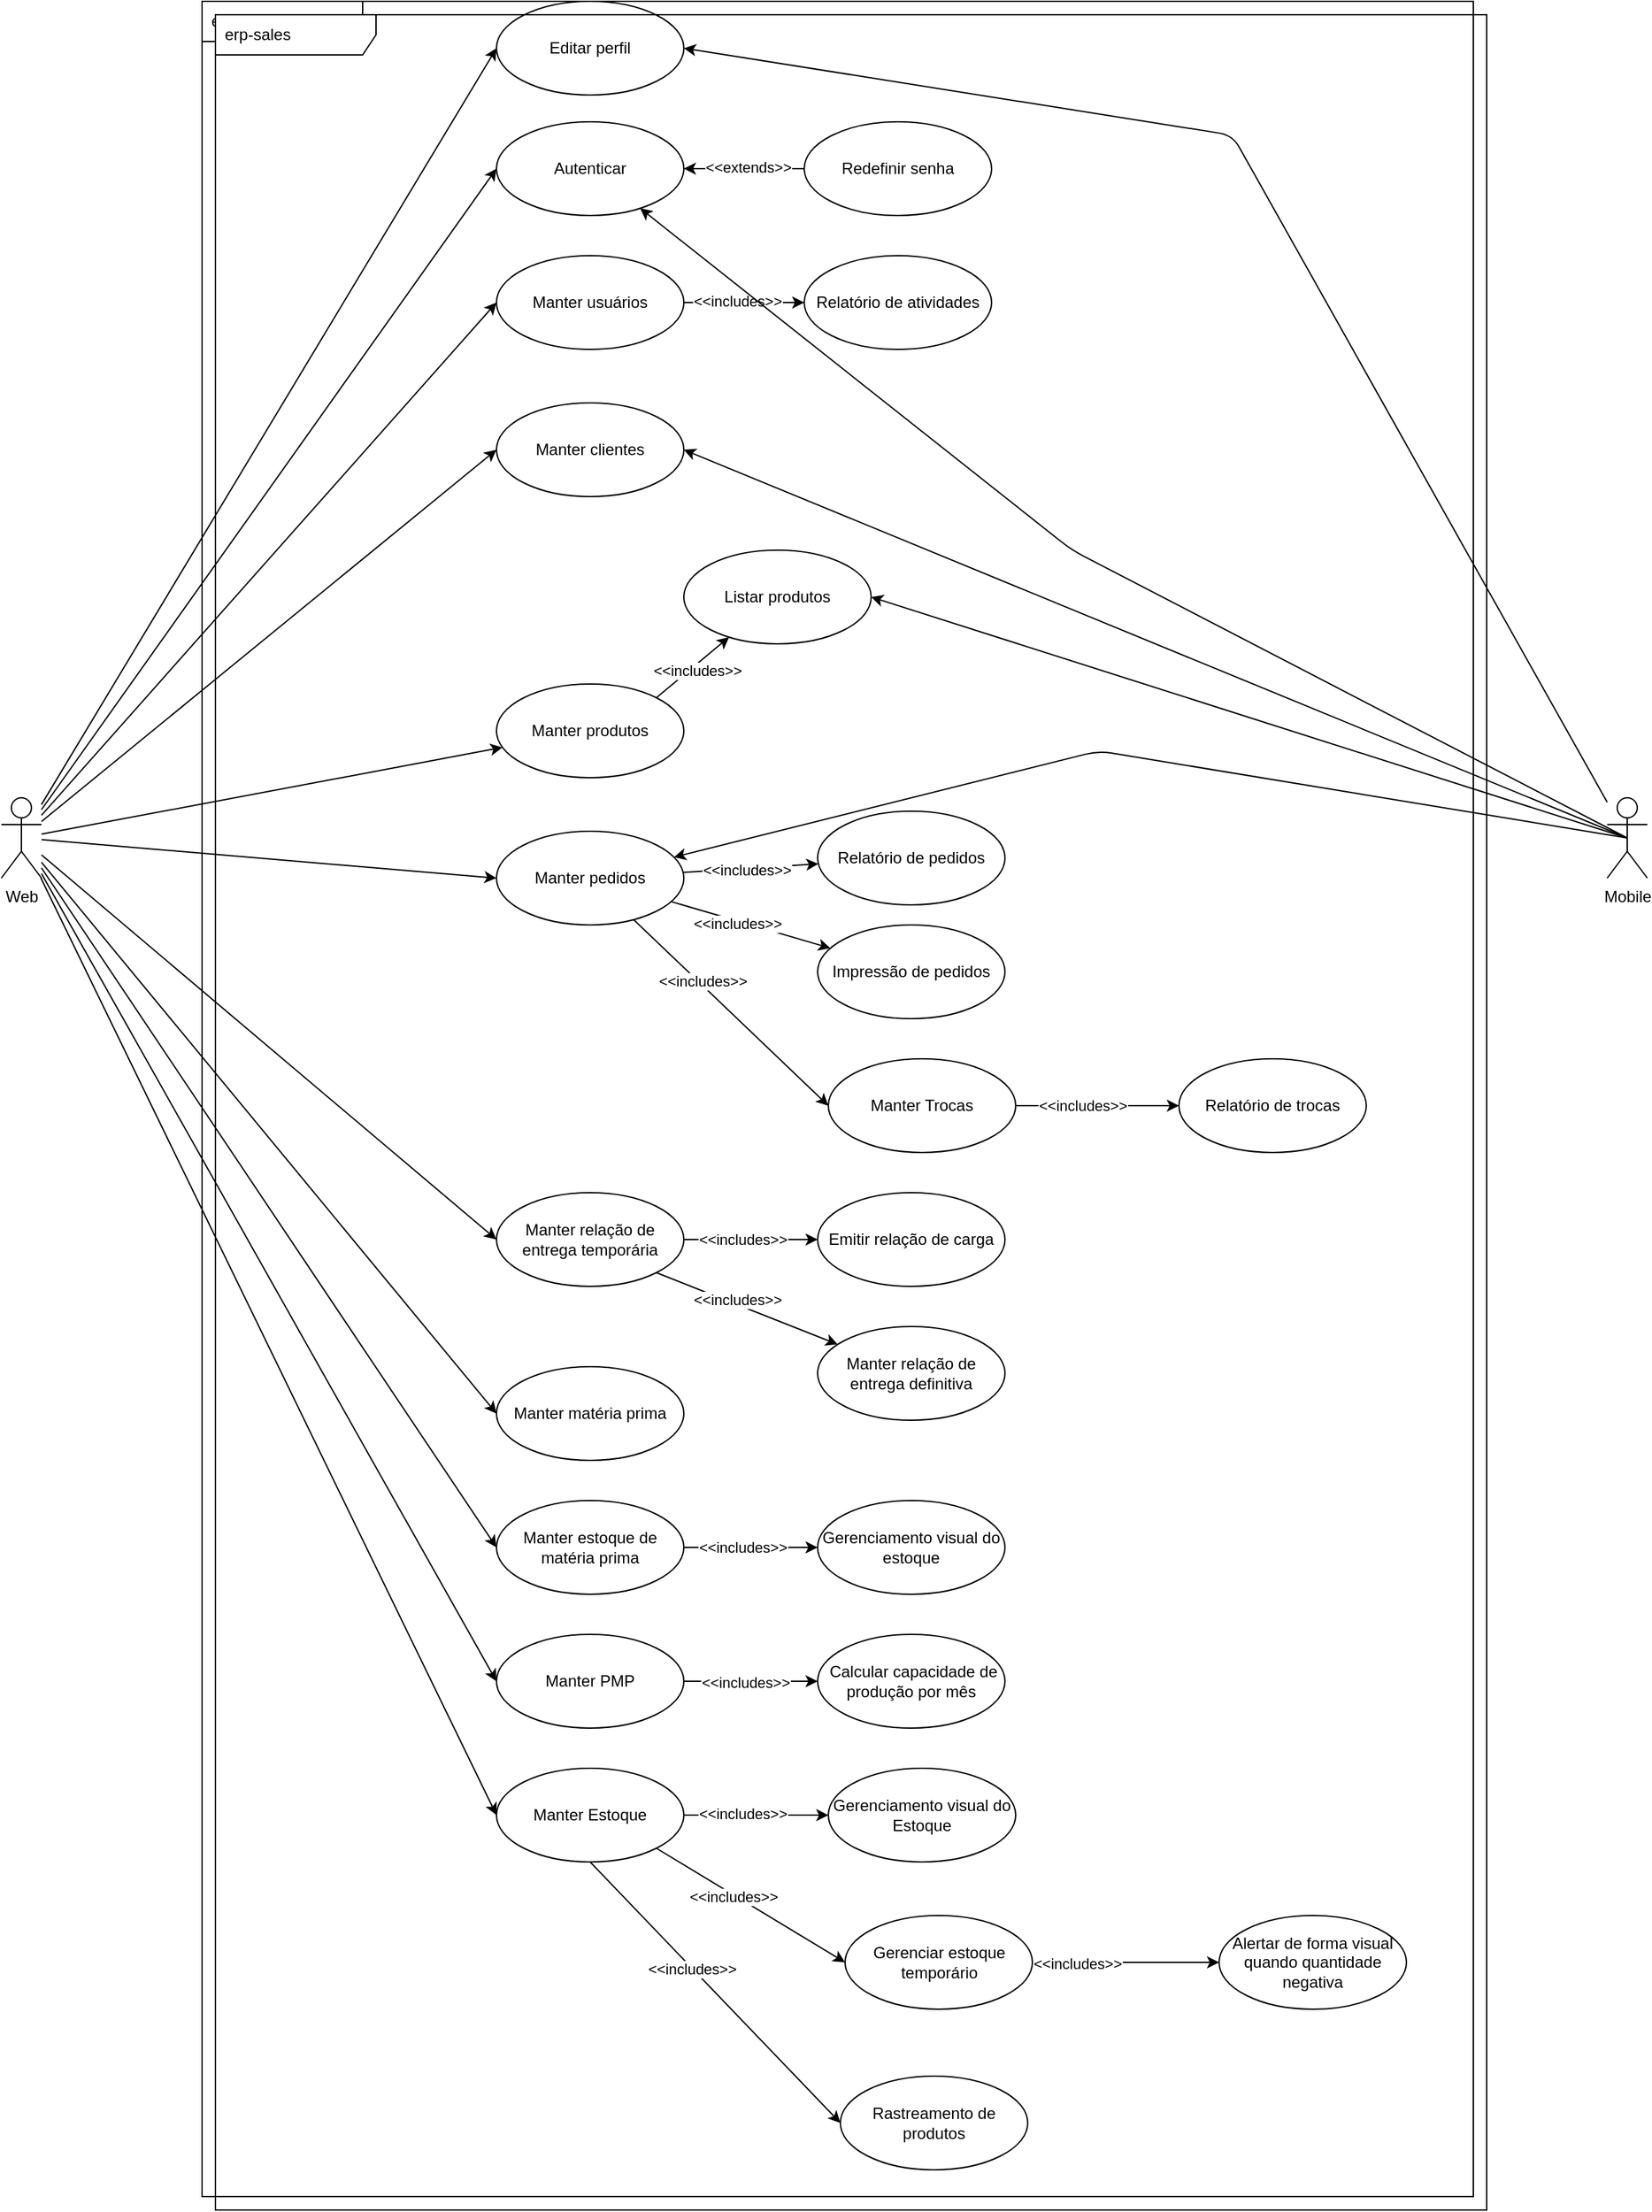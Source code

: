 <mxfile>
    <diagram id="Vpfu3FPoBB0EHiPbHwrK" name="Página-1">
        <mxGraphModel dx="832" dy="452" grid="1" gridSize="10" guides="1" tooltips="1" connect="1" arrows="1" fold="1" page="1" pageScale="1" pageWidth="827" pageHeight="1169" math="0" shadow="0">
            <root>
                <mxCell id="0"/>
                <mxCell id="1" parent="0"/>
                <mxCell id="2" value="erp-sales" style="shape=umlFrame;whiteSpace=wrap;html=1;width=120;height=30;boundedLbl=1;verticalAlign=middle;align=left;spacingLeft=5;" parent="1" vertex="1">
                    <mxGeometry x="210" y="10" width="950" height="1640" as="geometry"/>
                </mxCell>
                <mxCell id="42" style="edgeStyle=none;html=1;entryX=0;entryY=0.5;entryDx=0;entryDy=0;" parent="1" source="3" target="4" edge="1">
                    <mxGeometry relative="1" as="geometry"/>
                </mxCell>
                <mxCell id="43" style="edgeStyle=none;html=1;entryX=0;entryY=0.5;entryDx=0;entryDy=0;" parent="1" source="3" target="7" edge="1">
                    <mxGeometry relative="1" as="geometry"/>
                </mxCell>
                <mxCell id="44" style="edgeStyle=none;html=1;" parent="1" source="3" target="8" edge="1">
                    <mxGeometry relative="1" as="geometry"/>
                </mxCell>
                <mxCell id="45" style="edgeStyle=none;html=1;entryX=0;entryY=0.5;entryDx=0;entryDy=0;" parent="1" source="3" target="9" edge="1">
                    <mxGeometry relative="1" as="geometry"/>
                </mxCell>
                <mxCell id="59" style="edgeStyle=none;html=1;entryX=0;entryY=0.5;entryDx=0;entryDy=0;" parent="1" source="3" target="6" edge="1">
                    <mxGeometry relative="1" as="geometry"/>
                </mxCell>
                <mxCell id="60" style="edgeStyle=none;html=1;entryX=0;entryY=0.5;entryDx=0;entryDy=0;" parent="1" source="3" target="51" edge="1">
                    <mxGeometry relative="1" as="geometry"/>
                </mxCell>
                <mxCell id="61" style="edgeStyle=none;html=1;entryX=0;entryY=0.5;entryDx=0;entryDy=0;" parent="1" source="3" target="10" edge="1">
                    <mxGeometry relative="1" as="geometry"/>
                </mxCell>
                <mxCell id="62" style="edgeStyle=none;html=1;entryX=0;entryY=0.5;entryDx=0;entryDy=0;" parent="1" source="3" target="11" edge="1">
                    <mxGeometry relative="1" as="geometry"/>
                </mxCell>
                <mxCell id="64" style="edgeStyle=none;html=1;entryX=0;entryY=0.5;entryDx=0;entryDy=0;" parent="1" source="3" target="13" edge="1">
                    <mxGeometry relative="1" as="geometry"/>
                </mxCell>
                <mxCell id="66" style="edgeStyle=none;html=1;entryX=0;entryY=0.5;entryDx=0;entryDy=0;" parent="1" source="3" target="12" edge="1">
                    <mxGeometry relative="1" as="geometry"/>
                </mxCell>
                <mxCell id="71" style="edgeStyle=none;html=1;entryX=0;entryY=0.5;entryDx=0;entryDy=0;" parent="1" source="3" target="70" edge="1">
                    <mxGeometry relative="1" as="geometry"/>
                </mxCell>
                <mxCell id="3" value="Web" style="shape=umlActor;verticalLabelPosition=bottom;verticalAlign=top;html=1;" parent="1" vertex="1">
                    <mxGeometry x="60" y="605" width="30" height="60" as="geometry"/>
                </mxCell>
                <mxCell id="36" value="" style="edgeStyle=none;html=1;" parent="1" source="4" target="34" edge="1">
                    <mxGeometry relative="1" as="geometry"/>
                </mxCell>
                <mxCell id="37" value="&amp;lt;&amp;lt;includes&amp;gt;&amp;gt;" style="edgeLabel;html=1;align=center;verticalAlign=middle;resizable=0;points=[];" parent="36" vertex="1" connectable="0">
                    <mxGeometry x="-0.222" y="-1" relative="1" as="geometry">
                        <mxPoint x="5" y="-2" as="offset"/>
                    </mxGeometry>
                </mxCell>
                <mxCell id="4" value="Manter usuários" style="ellipse;whiteSpace=wrap;html=1;" parent="1" vertex="1">
                    <mxGeometry x="430" y="200" width="140" height="70" as="geometry"/>
                </mxCell>
                <mxCell id="6" value="Autenticar" style="ellipse;whiteSpace=wrap;html=1;" parent="1" vertex="1">
                    <mxGeometry x="430" y="100" width="140" height="70" as="geometry"/>
                </mxCell>
                <mxCell id="7" value="Manter clientes" style="ellipse;whiteSpace=wrap;html=1;" parent="1" vertex="1">
                    <mxGeometry x="430" y="310" width="140" height="70" as="geometry"/>
                </mxCell>
                <mxCell id="94" style="edgeStyle=none;html=1;exitX=1;exitY=0;exitDx=0;exitDy=0;fontFamily=Helvetica;fontSize=12;fontColor=rgb(240, 240, 240);" parent="1" source="8" target="93" edge="1">
                    <mxGeometry relative="1" as="geometry"/>
                </mxCell>
                <mxCell id="95" value="&amp;lt;&amp;lt;includes&amp;gt;&amp;gt;" style="edgeLabel;html=1;align=center;verticalAlign=middle;resizable=0;points=[];fontSize=11;fontFamily=Helvetica;fontColor=default;" parent="94" vertex="1" connectable="0">
                    <mxGeometry x="-0.439" y="-2" relative="1" as="geometry">
                        <mxPoint x="14" y="-9" as="offset"/>
                    </mxGeometry>
                </mxCell>
                <mxCell id="8" value="Manter produtos" style="ellipse;whiteSpace=wrap;html=1;" parent="1" vertex="1">
                    <mxGeometry x="430" y="520" width="140" height="70" as="geometry"/>
                </mxCell>
                <mxCell id="16" value="" style="edgeStyle=none;html=1;" parent="1" source="9" target="15" edge="1">
                    <mxGeometry relative="1" as="geometry"/>
                </mxCell>
                <mxCell id="17" value="&amp;lt;&amp;lt;includes&amp;gt;&amp;gt;" style="edgeLabel;html=1;align=center;verticalAlign=middle;resizable=0;points=[];" parent="16" vertex="1" connectable="0">
                    <mxGeometry x="-0.275" y="-1" relative="1" as="geometry">
                        <mxPoint x="11" y="-1" as="offset"/>
                    </mxGeometry>
                </mxCell>
                <mxCell id="47" style="edgeStyle=none;html=1;" parent="1" source="9" target="46" edge="1">
                    <mxGeometry relative="1" as="geometry"/>
                </mxCell>
                <mxCell id="48" value="&amp;lt;&amp;lt;includes&amp;gt;&amp;gt;" style="edgeLabel;html=1;align=center;verticalAlign=middle;resizable=0;points=[];" parent="47" vertex="1" connectable="0">
                    <mxGeometry x="-0.326" y="1" relative="1" as="geometry">
                        <mxPoint x="9" y="5" as="offset"/>
                    </mxGeometry>
                </mxCell>
                <mxCell id="74" style="edgeStyle=none;html=1;entryX=0;entryY=0.5;entryDx=0;entryDy=0;" parent="1" source="9" target="72" edge="1">
                    <mxGeometry relative="1" as="geometry"/>
                </mxCell>
                <mxCell id="75" value="&amp;lt;&amp;lt;includes&amp;gt;&amp;gt;" style="edgeLabel;html=1;align=center;verticalAlign=middle;resizable=0;points=[];" parent="74" vertex="1" connectable="0">
                    <mxGeometry x="-0.314" y="2" relative="1" as="geometry">
                        <mxPoint as="offset"/>
                    </mxGeometry>
                </mxCell>
                <mxCell id="9" value="Manter pedidos" style="ellipse;whiteSpace=wrap;html=1;" parent="1" vertex="1">
                    <mxGeometry x="430" y="630" width="140" height="70" as="geometry"/>
                </mxCell>
                <mxCell id="10" value="Manter matéria prima" style="ellipse;whiteSpace=wrap;html=1;" parent="1" vertex="1">
                    <mxGeometry x="430" y="1030" width="140" height="70" as="geometry"/>
                </mxCell>
                <mxCell id="21" value="" style="edgeStyle=none;html=1;" parent="1" source="11" target="20" edge="1">
                    <mxGeometry relative="1" as="geometry"/>
                </mxCell>
                <mxCell id="29" value="&amp;lt;&amp;lt;includes&amp;gt;&amp;gt;" style="edgeLabel;html=1;align=center;verticalAlign=middle;resizable=0;points=[];" parent="21" vertex="1" connectable="0">
                    <mxGeometry x="-0.54" y="-1" relative="1" as="geometry">
                        <mxPoint x="21" y="-1" as="offset"/>
                    </mxGeometry>
                </mxCell>
                <mxCell id="11" value="Manter estoque de matéria prima" style="ellipse;whiteSpace=wrap;html=1;" parent="1" vertex="1">
                    <mxGeometry x="430" y="1130" width="140" height="70" as="geometry"/>
                </mxCell>
                <mxCell id="33" value="" style="edgeStyle=none;html=1;" parent="1" source="12" target="32" edge="1">
                    <mxGeometry relative="1" as="geometry"/>
                </mxCell>
                <mxCell id="49" value="&amp;lt;&amp;lt;includes&amp;gt;&amp;gt;" style="edgeLabel;html=1;align=center;verticalAlign=middle;resizable=0;points=[];" parent="33" vertex="1" connectable="0">
                    <mxGeometry x="-0.34" y="-1" relative="1" as="geometry">
                        <mxPoint x="13" as="offset"/>
                    </mxGeometry>
                </mxCell>
                <mxCell id="12" value="Manter PMP" style="ellipse;whiteSpace=wrap;html=1;" parent="1" vertex="1">
                    <mxGeometry x="430" y="1230" width="140" height="70" as="geometry"/>
                </mxCell>
                <mxCell id="27" value="" style="edgeStyle=none;html=1;" parent="1" source="13" target="26" edge="1">
                    <mxGeometry relative="1" as="geometry"/>
                </mxCell>
                <mxCell id="28" value="&amp;lt;&amp;lt;includes&amp;gt;&amp;gt;" style="edgeLabel;html=1;align=center;verticalAlign=middle;resizable=0;points=[];" parent="27" vertex="1" connectable="0">
                    <mxGeometry x="-0.45" y="2" relative="1" as="geometry">
                        <mxPoint x="14" y="1" as="offset"/>
                    </mxGeometry>
                </mxCell>
                <mxCell id="13" value="Manter Estoque" style="ellipse;whiteSpace=wrap;html=1;" parent="1" vertex="1">
                    <mxGeometry x="430" y="1330" width="140" height="70" as="geometry"/>
                </mxCell>
                <mxCell id="31" value="" style="edgeStyle=none;html=1;" parent="1" edge="1">
                    <mxGeometry relative="1" as="geometry">
                        <mxPoint x="570" y="1385" as="sourcePoint"/>
                    </mxGeometry>
                </mxCell>
                <mxCell id="50" value="&amp;lt;&amp;lt;includes&amp;gt;&amp;gt;" style="edgeLabel;html=1;align=center;verticalAlign=middle;resizable=0;points=[];" parent="31" vertex="1" connectable="0">
                    <mxGeometry x="-0.463" relative="1" as="geometry">
                        <mxPoint x="20" as="offset"/>
                    </mxGeometry>
                </mxCell>
                <mxCell id="15" value="Relatório de pedidos" style="ellipse;whiteSpace=wrap;html=1;" parent="1" vertex="1">
                    <mxGeometry x="670" y="615" width="140" height="70" as="geometry"/>
                </mxCell>
                <mxCell id="20" value="Gerenciamento visual do estoque" style="ellipse;whiteSpace=wrap;html=1;" parent="1" vertex="1">
                    <mxGeometry x="670" y="1130" width="140" height="70" as="geometry"/>
                </mxCell>
                <mxCell id="26" value="Gerenciamento visual do Estoque" style="ellipse;whiteSpace=wrap;html=1;" parent="1" vertex="1">
                    <mxGeometry x="678" y="1330" width="140" height="70" as="geometry"/>
                </mxCell>
                <mxCell id="32" value="&amp;nbsp;Calcular capacidade de produção por mês" style="ellipse;whiteSpace=wrap;html=1;" parent="1" vertex="1">
                    <mxGeometry x="670" y="1230" width="140" height="70" as="geometry"/>
                </mxCell>
                <mxCell id="34" value="Relatório de atividades" style="ellipse;whiteSpace=wrap;html=1;" parent="1" vertex="1">
                    <mxGeometry x="660" y="200" width="140" height="70" as="geometry"/>
                </mxCell>
                <mxCell id="46" value="Impressão de pedidos" style="ellipse;whiteSpace=wrap;html=1;" parent="1" vertex="1">
                    <mxGeometry x="670" y="700" width="140" height="70" as="geometry"/>
                </mxCell>
                <mxCell id="54" style="edgeStyle=none;html=1;" parent="1" source="51" target="53" edge="1">
                    <mxGeometry relative="1" as="geometry"/>
                </mxCell>
                <mxCell id="55" value="&amp;lt;&amp;lt;includes&amp;gt;&amp;gt;" style="edgeLabel;html=1;align=center;verticalAlign=middle;resizable=0;points=[];" parent="54" vertex="1" connectable="0">
                    <mxGeometry x="-0.323" y="-1" relative="1" as="geometry">
                        <mxPoint x="10" y="-1" as="offset"/>
                    </mxGeometry>
                </mxCell>
                <mxCell id="79" style="edgeStyle=none;html=1;exitX=1;exitY=1;exitDx=0;exitDy=0;" parent="1" source="51" target="78" edge="1">
                    <mxGeometry relative="1" as="geometry"/>
                </mxCell>
                <mxCell id="80" value="&amp;lt;&amp;lt;includes&amp;gt;&amp;gt;" style="edgeLabel;html=1;align=center;verticalAlign=middle;resizable=0;points=[];" parent="79" vertex="1" connectable="0">
                    <mxGeometry x="-0.442" y="2" relative="1" as="geometry">
                        <mxPoint x="22" y="7" as="offset"/>
                    </mxGeometry>
                </mxCell>
                <mxCell id="51" value="Manter relação de entrega temporária" style="ellipse;whiteSpace=wrap;html=1;" parent="1" vertex="1">
                    <mxGeometry x="430" y="900" width="140" height="70" as="geometry"/>
                </mxCell>
                <mxCell id="53" value="Emitir relação de carga" style="ellipse;whiteSpace=wrap;html=1;" parent="1" vertex="1">
                    <mxGeometry x="670" y="900" width="140" height="70" as="geometry"/>
                </mxCell>
                <mxCell id="57" value="" style="edgeStyle=none;html=1;exitX=0;exitY=0.5;exitDx=0;exitDy=0;" parent="1" source="56" target="6" edge="1">
                    <mxGeometry relative="1" as="geometry">
                        <mxPoint x="650" y="130" as="sourcePoint"/>
                    </mxGeometry>
                </mxCell>
                <mxCell id="58" value="&amp;lt;&amp;lt;extends&amp;gt;&amp;gt;" style="edgeLabel;html=1;align=center;verticalAlign=middle;resizable=0;points=[];" parent="57" vertex="1" connectable="0">
                    <mxGeometry x="-0.356" y="1" relative="1" as="geometry">
                        <mxPoint x="-13" y="-2" as="offset"/>
                    </mxGeometry>
                </mxCell>
                <mxCell id="56" value="Redefinir senha" style="ellipse;whiteSpace=wrap;html=1;" parent="1" vertex="1">
                    <mxGeometry x="660" y="100" width="140" height="70" as="geometry"/>
                </mxCell>
                <mxCell id="82" value="" style="edgeStyle=none;html=1;" parent="1" edge="1">
                    <mxGeometry relative="1" as="geometry">
                        <mxPoint x="810" y="1065" as="sourcePoint"/>
                    </mxGeometry>
                </mxCell>
                <mxCell id="70" value="Editar perfil" style="ellipse;whiteSpace=wrap;html=1;" parent="1" vertex="1">
                    <mxGeometry x="430" y="10" width="140" height="70" as="geometry"/>
                </mxCell>
                <mxCell id="76" value="" style="edgeStyle=none;html=1;" parent="1" source="72" target="73" edge="1">
                    <mxGeometry relative="1" as="geometry"/>
                </mxCell>
                <mxCell id="77" value="&amp;lt;&amp;lt;includes&amp;gt;&amp;gt;" style="edgeLabel;html=1;align=center;verticalAlign=middle;resizable=0;points=[];" parent="76" vertex="1" connectable="0">
                    <mxGeometry x="-0.278" relative="1" as="geometry">
                        <mxPoint x="6" as="offset"/>
                    </mxGeometry>
                </mxCell>
                <mxCell id="72" value="Manter Trocas" style="ellipse;whiteSpace=wrap;html=1;" parent="1" vertex="1">
                    <mxGeometry x="678" y="800" width="140" height="70" as="geometry"/>
                </mxCell>
                <mxCell id="73" value="Relatório de trocas" style="ellipse;whiteSpace=wrap;html=1;" parent="1" vertex="1">
                    <mxGeometry x="940" y="800" width="140" height="70" as="geometry"/>
                </mxCell>
                <mxCell id="78" value="Manter relação de entrega definitiva" style="ellipse;whiteSpace=wrap;html=1;" parent="1" vertex="1">
                    <mxGeometry x="670" y="1000" width="140" height="70" as="geometry"/>
                </mxCell>
                <mxCell id="83" style="edgeStyle=none;html=1;exitX=1;exitY=1;exitDx=0;exitDy=0;entryX=0;entryY=0.5;entryDx=0;entryDy=0;" parent="1" source="13" target="85" edge="1">
                    <mxGeometry relative="1" as="geometry">
                        <mxPoint x="569.997" y="1550.251" as="sourcePoint"/>
                    </mxGeometry>
                </mxCell>
                <mxCell id="84" value="&amp;lt;&amp;lt;includes&amp;gt;&amp;gt;" style="edgeLabel;html=1;align=center;verticalAlign=middle;resizable=0;points=[];" parent="83" vertex="1" connectable="0">
                    <mxGeometry x="-0.183" y="-1" relative="1" as="geometry">
                        <mxPoint as="offset"/>
                    </mxGeometry>
                </mxCell>
                <mxCell id="87" style="edgeStyle=none;html=1;exitX=1;exitY=0.5;exitDx=0;exitDy=0;entryX=0;entryY=0.5;entryDx=0;entryDy=0;" parent="1" source="85" target="86" edge="1">
                    <mxGeometry relative="1" as="geometry"/>
                </mxCell>
                <mxCell id="88" value="&amp;lt;&amp;lt;includes&amp;gt;&amp;gt;" style="edgeLabel;html=1;align=center;verticalAlign=middle;resizable=0;points=[];" parent="87" vertex="1" connectable="0">
                    <mxGeometry x="-0.534" y="-1" relative="1" as="geometry">
                        <mxPoint x="1" as="offset"/>
                    </mxGeometry>
                </mxCell>
                <mxCell id="85" value="Gerenciar estoque temporário" style="ellipse;whiteSpace=wrap;html=1;" parent="1" vertex="1">
                    <mxGeometry x="690.5" y="1440" width="140" height="70" as="geometry"/>
                </mxCell>
                <mxCell id="86" value="Alertar de forma visual quando quantidade negativa" style="ellipse;whiteSpace=wrap;html=1;" parent="1" vertex="1">
                    <mxGeometry x="970" y="1440" width="140" height="70" as="geometry"/>
                </mxCell>
                <mxCell id="90" style="edgeStyle=none;html=1;fontFamily=Helvetica;fontSize=12;fontColor=rgb(240, 240, 240);exitX=0.5;exitY=0.5;exitDx=0;exitDy=0;exitPerimeter=0;" parent="1" source="M2-9PNbFp-CF4zyXc2WS-96" target="6" edge="1">
                    <mxGeometry relative="1" as="geometry">
                        <Array as="points">
                            <mxPoint x="860" y="420"/>
                        </Array>
                        <mxPoint x="1250" y="631.852" as="sourcePoint"/>
                    </mxGeometry>
                </mxCell>
                <mxCell id="91" style="edgeStyle=none;html=1;entryX=1;entryY=0.5;entryDx=0;entryDy=0;fontFamily=Helvetica;fontSize=12;fontColor=rgb(240, 240, 240);exitX=0.5;exitY=0.5;exitDx=0;exitDy=0;exitPerimeter=0;" parent="1" source="M2-9PNbFp-CF4zyXc2WS-96" target="7" edge="1">
                    <mxGeometry relative="1" as="geometry">
                        <mxPoint x="1250" y="633.633" as="sourcePoint"/>
                    </mxGeometry>
                </mxCell>
                <mxCell id="92" style="edgeStyle=none;html=1;fontFamily=Helvetica;fontSize=12;fontColor=rgb(240, 240, 240);exitX=0.5;exitY=0.5;exitDx=0;exitDy=0;exitPerimeter=0;" parent="1" source="M2-9PNbFp-CF4zyXc2WS-96" target="9" edge="1">
                    <mxGeometry relative="1" as="geometry">
                        <Array as="points">
                            <mxPoint x="880" y="570"/>
                        </Array>
                        <mxPoint x="1250" y="637.273" as="sourcePoint"/>
                    </mxGeometry>
                </mxCell>
                <mxCell id="96" style="edgeStyle=none;html=1;entryX=1;entryY=0.5;entryDx=0;entryDy=0;fontFamily=Helvetica;fontSize=12;fontColor=rgb(240, 240, 240);exitX=0.5;exitY=0.5;exitDx=0;exitDy=0;exitPerimeter=0;" parent="1" source="M2-9PNbFp-CF4zyXc2WS-96" target="93" edge="1">
                    <mxGeometry relative="1" as="geometry">
                        <mxPoint x="1250" y="635" as="sourcePoint"/>
                    </mxGeometry>
                </mxCell>
                <mxCell id="93" value="Listar produtos" style="ellipse;whiteSpace=wrap;html=1;" parent="1" vertex="1">
                    <mxGeometry x="570" y="420" width="140" height="70" as="geometry"/>
                </mxCell>
                <mxCell id="98" style="edgeStyle=none;html=1;entryX=1;entryY=0.5;entryDx=0;entryDy=0;" parent="1" source="M2-9PNbFp-CF4zyXc2WS-96" target="70" edge="1">
                    <mxGeometry relative="1" as="geometry">
                        <Array as="points">
                            <mxPoint x="980" y="110"/>
                        </Array>
                    </mxGeometry>
                </mxCell>
                <mxCell id="M2-9PNbFp-CF4zyXc2WS-96" value="Mobile" style="shape=umlActor;verticalLabelPosition=bottom;verticalAlign=top;html=1;" parent="1" vertex="1">
                    <mxGeometry x="1260" y="605" width="30" height="60" as="geometry"/>
                </mxCell>
                <mxCell id="99" style="edgeStyle=none;html=1;exitX=0.5;exitY=1;exitDx=0;exitDy=0;entryX=0;entryY=0.5;entryDx=0;entryDy=0;" edge="1" parent="1" target="101" source="13">
                    <mxGeometry relative="1" as="geometry">
                        <mxPoint x="685.5" y="1490" as="sourcePoint"/>
                    </mxGeometry>
                </mxCell>
                <mxCell id="100" value="&amp;lt;&amp;lt;includes&amp;gt;&amp;gt;" style="edgeLabel;html=1;align=center;verticalAlign=middle;resizable=0;points=[];" vertex="1" connectable="0" parent="99">
                    <mxGeometry x="-0.4" relative="1" as="geometry">
                        <mxPoint x="20" y="21" as="offset"/>
                    </mxGeometry>
                </mxCell>
                <mxCell id="101" value="Rastreamento de produtos" style="ellipse;whiteSpace=wrap;html=1;" vertex="1" parent="1">
                    <mxGeometry x="687" y="1560" width="140" height="70" as="geometry"/>
                </mxCell>
                <mxCell id="102" value="erp-sales" style="shape=umlFrame;whiteSpace=wrap;html=1;width=120;height=30;boundedLbl=1;verticalAlign=middle;align=left;spacingLeft=5;" vertex="1" parent="1">
                    <mxGeometry x="220" y="20" width="950" height="1640" as="geometry"/>
                </mxCell>
            </root>
        </mxGraphModel>
    </diagram>
</mxfile>